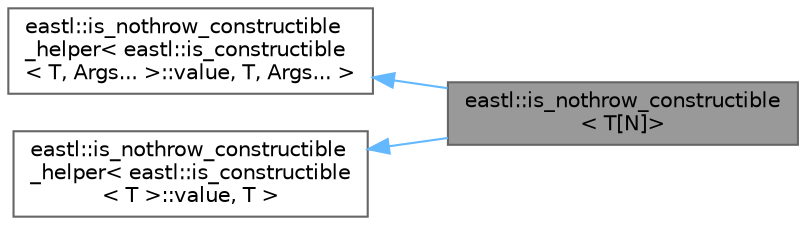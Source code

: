 digraph "eastl::is_nothrow_constructible&lt; T[N]&gt;"
{
 // LATEX_PDF_SIZE
  bgcolor="transparent";
  edge [fontname=Helvetica,fontsize=10,labelfontname=Helvetica,labelfontsize=10];
  node [fontname=Helvetica,fontsize=10,shape=box,height=0.2,width=0.4];
  rankdir="LR";
  Node1 [id="Node000001",label="eastl::is_nothrow_constructible\l\< T[N]\>",height=0.2,width=0.4,color="gray40", fillcolor="grey60", style="filled", fontcolor="black",tooltip=" "];
  Node2 -> Node1 [id="edge1_Node000001_Node000002",dir="back",color="steelblue1",style="solid",tooltip=" "];
  Node2 [id="Node000002",label="eastl::is_nothrow_constructible\l_helper\< eastl::is_constructible\l\< T, Args... \>::value, T, Args... \>",height=0.2,width=0.4,color="gray40", fillcolor="white", style="filled",URL="$structeastl_1_1is__nothrow__constructible__helper.html",tooltip=" "];
  Node3 -> Node1 [id="edge2_Node000001_Node000003",dir="back",color="steelblue1",style="solid",tooltip=" "];
  Node3 [id="Node000003",label="eastl::is_nothrow_constructible\l_helper\< eastl::is_constructible\l\< T \>::value, T \>",height=0.2,width=0.4,color="gray40", fillcolor="white", style="filled",URL="$structeastl_1_1is__nothrow__constructible__helper.html",tooltip=" "];
}
